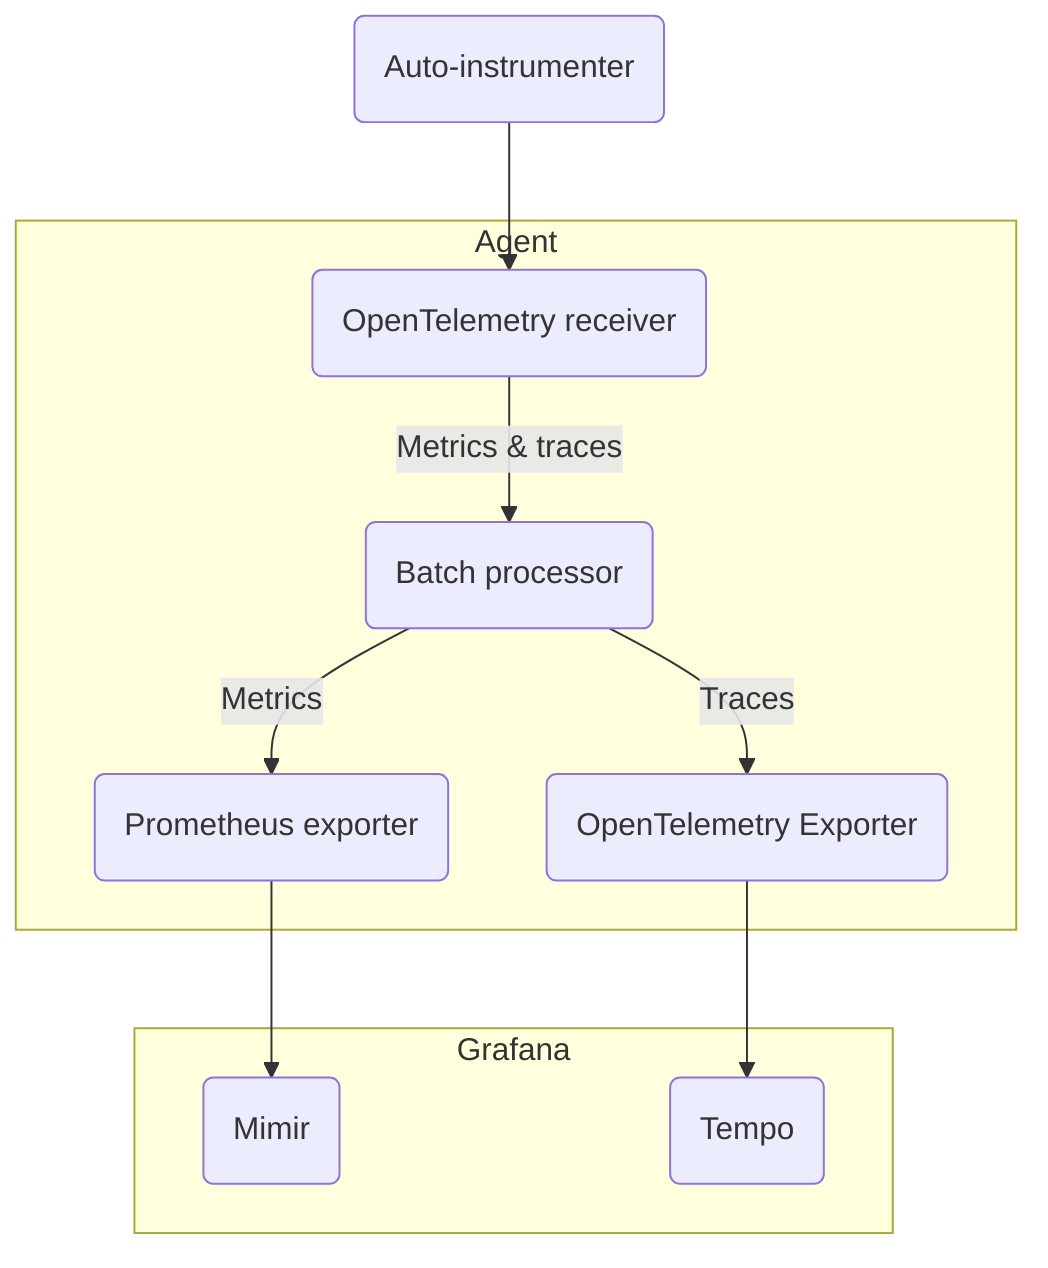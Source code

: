 flowchart TD

    EA1(Auto-instrumenter) --> OTLP

    OTLP(OpenTelemetry receiver) --> |Metrics & traces| BATCH(Batch processor)
    BATCH --> |Metrics| PE(Prometheus exporter)
    BATCH --> |Traces| OE(OpenTelemetry Exporter)

    PE --> M
    OE --> T

    subgraph Agent
        OTLP
        BATCH
        PE
        OE
    end

    subgraph Grafana
        M(Mimir)
        T(Tempo)
    end